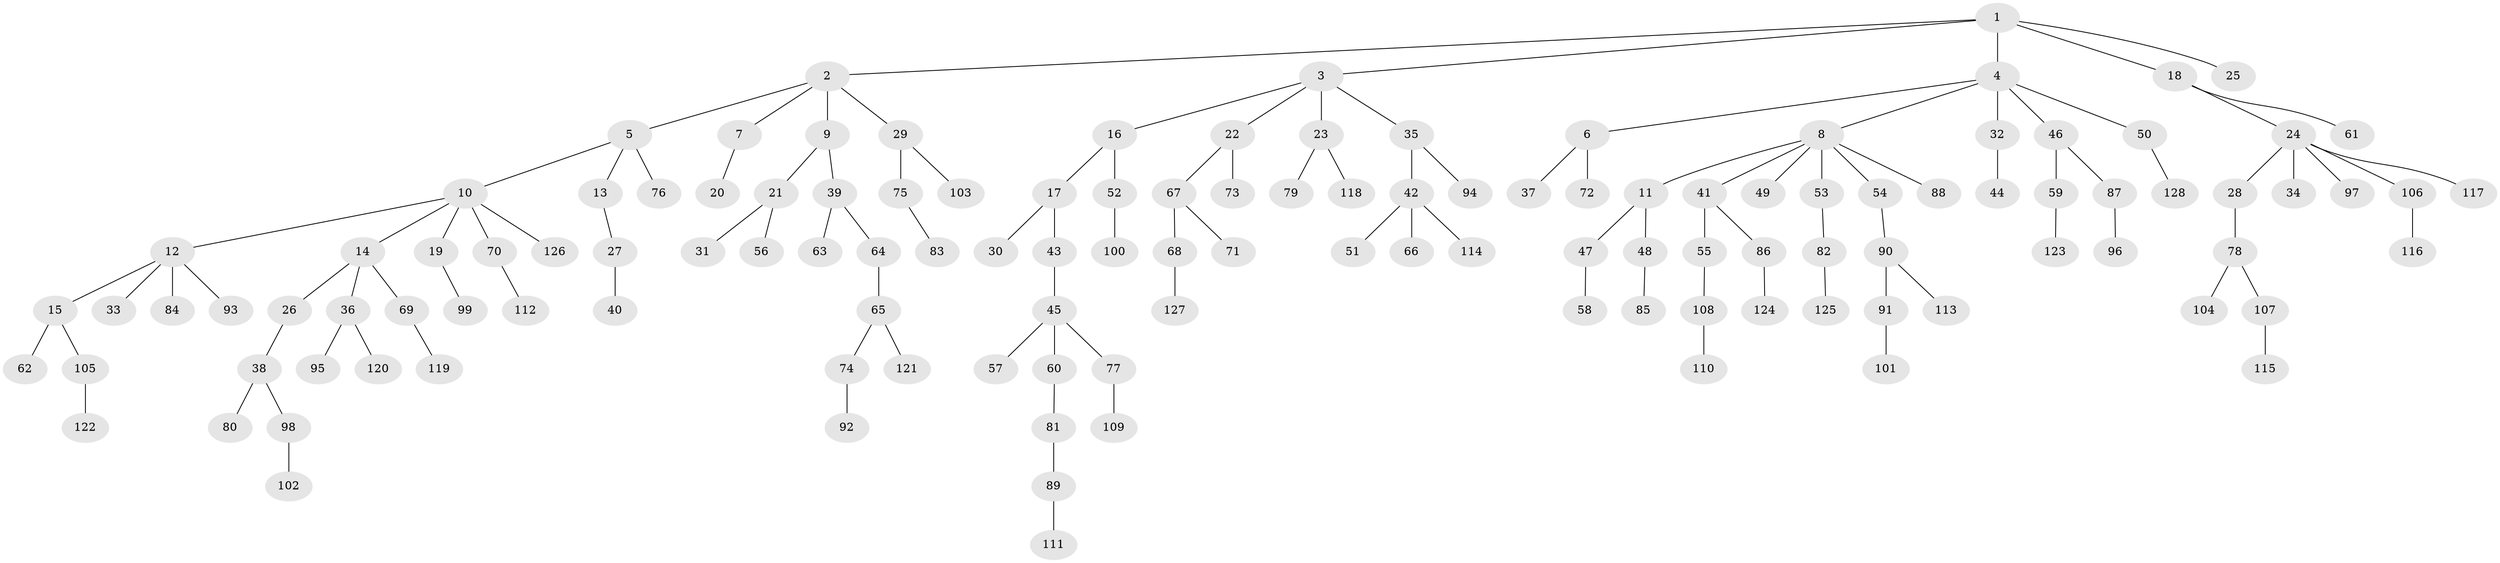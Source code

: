 // coarse degree distribution, {4: 0.036585365853658534, 6: 0.036585365853658534, 7: 0.012195121951219513, 3: 0.12195121951219512, 2: 0.2682926829268293, 5: 0.024390243902439025, 1: 0.5}
// Generated by graph-tools (version 1.1) at 2025/42/03/06/25 10:42:05]
// undirected, 128 vertices, 127 edges
graph export_dot {
graph [start="1"]
  node [color=gray90,style=filled];
  1;
  2;
  3;
  4;
  5;
  6;
  7;
  8;
  9;
  10;
  11;
  12;
  13;
  14;
  15;
  16;
  17;
  18;
  19;
  20;
  21;
  22;
  23;
  24;
  25;
  26;
  27;
  28;
  29;
  30;
  31;
  32;
  33;
  34;
  35;
  36;
  37;
  38;
  39;
  40;
  41;
  42;
  43;
  44;
  45;
  46;
  47;
  48;
  49;
  50;
  51;
  52;
  53;
  54;
  55;
  56;
  57;
  58;
  59;
  60;
  61;
  62;
  63;
  64;
  65;
  66;
  67;
  68;
  69;
  70;
  71;
  72;
  73;
  74;
  75;
  76;
  77;
  78;
  79;
  80;
  81;
  82;
  83;
  84;
  85;
  86;
  87;
  88;
  89;
  90;
  91;
  92;
  93;
  94;
  95;
  96;
  97;
  98;
  99;
  100;
  101;
  102;
  103;
  104;
  105;
  106;
  107;
  108;
  109;
  110;
  111;
  112;
  113;
  114;
  115;
  116;
  117;
  118;
  119;
  120;
  121;
  122;
  123;
  124;
  125;
  126;
  127;
  128;
  1 -- 2;
  1 -- 3;
  1 -- 4;
  1 -- 18;
  1 -- 25;
  2 -- 5;
  2 -- 7;
  2 -- 9;
  2 -- 29;
  3 -- 16;
  3 -- 22;
  3 -- 23;
  3 -- 35;
  4 -- 6;
  4 -- 8;
  4 -- 32;
  4 -- 46;
  4 -- 50;
  5 -- 10;
  5 -- 13;
  5 -- 76;
  6 -- 37;
  6 -- 72;
  7 -- 20;
  8 -- 11;
  8 -- 41;
  8 -- 49;
  8 -- 53;
  8 -- 54;
  8 -- 88;
  9 -- 21;
  9 -- 39;
  10 -- 12;
  10 -- 14;
  10 -- 19;
  10 -- 70;
  10 -- 126;
  11 -- 47;
  11 -- 48;
  12 -- 15;
  12 -- 33;
  12 -- 84;
  12 -- 93;
  13 -- 27;
  14 -- 26;
  14 -- 36;
  14 -- 69;
  15 -- 62;
  15 -- 105;
  16 -- 17;
  16 -- 52;
  17 -- 30;
  17 -- 43;
  18 -- 24;
  18 -- 61;
  19 -- 99;
  21 -- 31;
  21 -- 56;
  22 -- 67;
  22 -- 73;
  23 -- 79;
  23 -- 118;
  24 -- 28;
  24 -- 34;
  24 -- 97;
  24 -- 106;
  24 -- 117;
  26 -- 38;
  27 -- 40;
  28 -- 78;
  29 -- 75;
  29 -- 103;
  32 -- 44;
  35 -- 42;
  35 -- 94;
  36 -- 95;
  36 -- 120;
  38 -- 80;
  38 -- 98;
  39 -- 63;
  39 -- 64;
  41 -- 55;
  41 -- 86;
  42 -- 51;
  42 -- 66;
  42 -- 114;
  43 -- 45;
  45 -- 57;
  45 -- 60;
  45 -- 77;
  46 -- 59;
  46 -- 87;
  47 -- 58;
  48 -- 85;
  50 -- 128;
  52 -- 100;
  53 -- 82;
  54 -- 90;
  55 -- 108;
  59 -- 123;
  60 -- 81;
  64 -- 65;
  65 -- 74;
  65 -- 121;
  67 -- 68;
  67 -- 71;
  68 -- 127;
  69 -- 119;
  70 -- 112;
  74 -- 92;
  75 -- 83;
  77 -- 109;
  78 -- 104;
  78 -- 107;
  81 -- 89;
  82 -- 125;
  86 -- 124;
  87 -- 96;
  89 -- 111;
  90 -- 91;
  90 -- 113;
  91 -- 101;
  98 -- 102;
  105 -- 122;
  106 -- 116;
  107 -- 115;
  108 -- 110;
}
